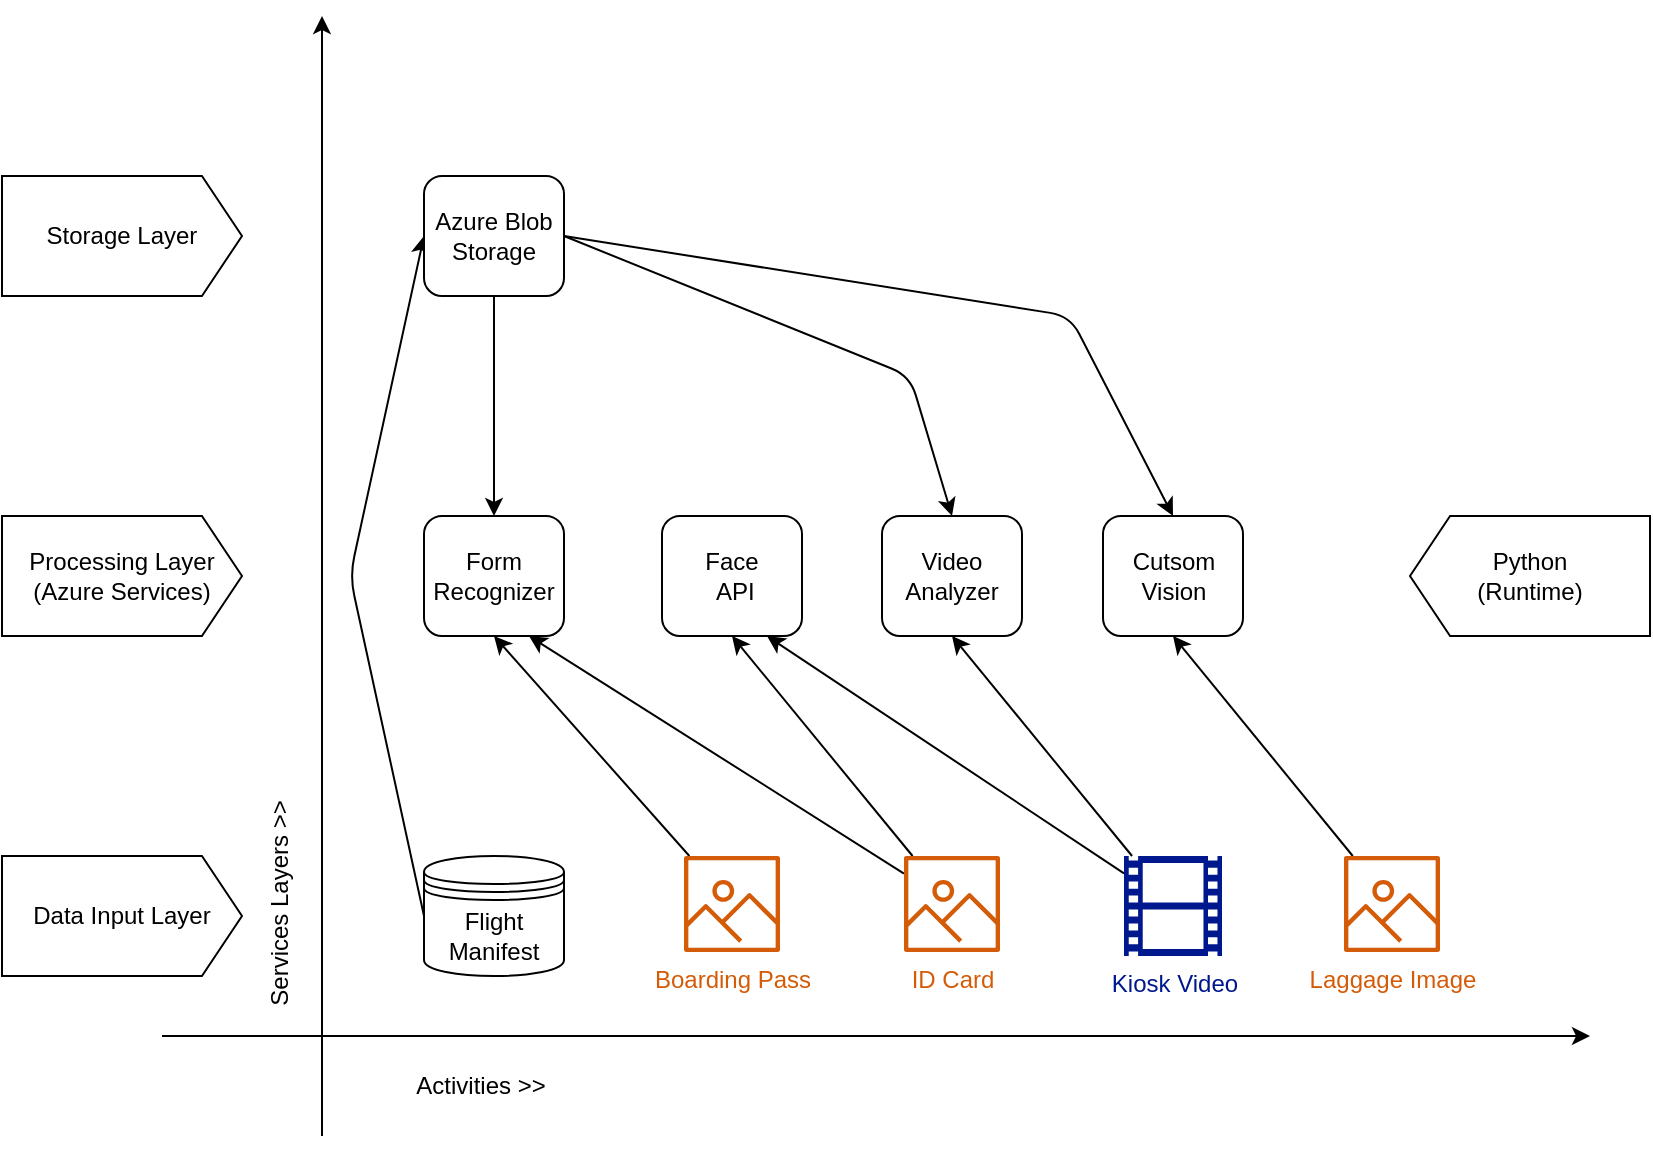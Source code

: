 <mxfile>
    <diagram id="opPc970GUqyMJmJhnnYP" name="Page-1">
        <mxGraphModel dx="460" dy="909" grid="1" gridSize="10" guides="1" tooltips="1" connect="1" arrows="1" fold="1" page="1" pageScale="1" pageWidth="850" pageHeight="1100" background="none" math="0" shadow="0">
            <root>
                <mxCell id="0"/>
                <mxCell id="1" parent="0"/>
                <mxCell id="55" style="edgeStyle=none;html=1;exitX=0;exitY=0.5;exitDx=0;exitDy=0;entryX=0;entryY=0.5;entryDx=0;entryDy=0;" edge="1" parent="1" source="2" target="54">
                    <mxGeometry relative="1" as="geometry">
                        <Array as="points">
                            <mxPoint x="180" y="320"/>
                        </Array>
                    </mxGeometry>
                </mxCell>
                <mxCell id="2" value="Flight Manifest" style="shape=datastore;whiteSpace=wrap;html=1;" parent="1" vertex="1">
                    <mxGeometry x="217" y="460" width="70" height="60" as="geometry"/>
                </mxCell>
                <mxCell id="59" style="edgeStyle=none;html=1;entryX=0.5;entryY=1;entryDx=0;entryDy=0;" edge="1" parent="1" source="9" target="50">
                    <mxGeometry relative="1" as="geometry"/>
                </mxCell>
                <mxCell id="9" value="&lt;font color=&quot;#d45b07&quot;&gt;Boarding Pass&lt;/font&gt;" style="sketch=0;outlineConnect=0;fontColor=#232F3E;gradientColor=none;fillColor=#D45B07;strokeColor=none;dashed=0;verticalLabelPosition=bottom;verticalAlign=top;align=center;html=1;fontSize=12;fontStyle=0;aspect=fixed;pointerEvents=1;shape=mxgraph.aws4.container_registry_image;" parent="1" vertex="1">
                    <mxGeometry x="347" y="460" width="48" height="48" as="geometry"/>
                </mxCell>
                <mxCell id="60" style="edgeStyle=none;html=1;entryX=0.75;entryY=1;entryDx=0;entryDy=0;" edge="1" parent="1" source="13" target="50">
                    <mxGeometry relative="1" as="geometry"/>
                </mxCell>
                <mxCell id="62" style="edgeStyle=none;html=1;entryX=0.5;entryY=1;entryDx=0;entryDy=0;" edge="1" parent="1" source="13" target="51">
                    <mxGeometry relative="1" as="geometry"/>
                </mxCell>
                <mxCell id="13" value="&lt;font color=&quot;#d45b07&quot;&gt;ID Card&lt;/font&gt;" style="sketch=0;outlineConnect=0;fontColor=#232F3E;gradientColor=none;fillColor=#D45B07;strokeColor=none;dashed=0;verticalLabelPosition=bottom;verticalAlign=top;align=center;html=1;fontSize=12;fontStyle=0;aspect=fixed;pointerEvents=1;shape=mxgraph.aws4.container_registry_image;" parent="1" vertex="1">
                    <mxGeometry x="457" y="460" width="48" height="48" as="geometry"/>
                </mxCell>
                <mxCell id="63" style="edgeStyle=none;html=1;entryX=0.75;entryY=1;entryDx=0;entryDy=0;" edge="1" parent="1" source="14" target="51">
                    <mxGeometry relative="1" as="geometry"/>
                </mxCell>
                <mxCell id="64" style="edgeStyle=none;html=1;entryX=0.5;entryY=1;entryDx=0;entryDy=0;" edge="1" parent="1" source="14">
                    <mxGeometry relative="1" as="geometry">
                        <mxPoint x="481" y="350.0" as="targetPoint"/>
                    </mxGeometry>
                </mxCell>
                <mxCell id="14" value="&lt;font color=&quot;#00188d&quot;&gt;Kiosk Video&lt;/font&gt;" style="sketch=0;aspect=fixed;pointerEvents=1;shadow=0;dashed=0;html=1;strokeColor=none;labelPosition=center;verticalLabelPosition=bottom;verticalAlign=top;align=center;fillColor=#00188D;shape=mxgraph.mscae.general.video;fontColor=#D45B07;" parent="1" vertex="1">
                    <mxGeometry x="567" y="460" width="49" height="50" as="geometry"/>
                </mxCell>
                <mxCell id="65" style="edgeStyle=none;html=1;entryX=0.5;entryY=1;entryDx=0;entryDy=0;" edge="1" parent="1" source="17" target="53">
                    <mxGeometry relative="1" as="geometry"/>
                </mxCell>
                <mxCell id="17" value="&lt;font color=&quot;#d45b07&quot;&gt;Laggage Image&lt;/font&gt;" style="sketch=0;outlineConnect=0;fontColor=#232F3E;gradientColor=none;fillColor=#D45B07;strokeColor=none;dashed=0;verticalLabelPosition=bottom;verticalAlign=top;align=center;html=1;fontSize=12;fontStyle=0;aspect=fixed;pointerEvents=1;shape=mxgraph.aws4.container_registry_image;" parent="1" vertex="1">
                    <mxGeometry x="677" y="460" width="48" height="48" as="geometry"/>
                </mxCell>
                <mxCell id="41" value="Data Input Layer" style="shape=offPageConnector;whiteSpace=wrap;html=1;rotation=0;direction=north;size=0.167;" vertex="1" parent="1">
                    <mxGeometry x="6" y="460" width="120" height="60" as="geometry"/>
                </mxCell>
                <mxCell id="43" value="" style="endArrow=classic;html=1;" edge="1" parent="1">
                    <mxGeometry width="50" height="50" relative="1" as="geometry">
                        <mxPoint x="166" y="600" as="sourcePoint"/>
                        <mxPoint x="166" y="40" as="targetPoint"/>
                    </mxGeometry>
                </mxCell>
                <mxCell id="44" value="" style="endArrow=classic;html=1;" edge="1" parent="1">
                    <mxGeometry width="50" height="50" relative="1" as="geometry">
                        <mxPoint x="86" y="550" as="sourcePoint"/>
                        <mxPoint x="800" y="550" as="targetPoint"/>
                    </mxGeometry>
                </mxCell>
                <mxCell id="45" value="Processing Layer&lt;br&gt;(Azure Services)" style="shape=offPageConnector;whiteSpace=wrap;html=1;rotation=0;direction=north;size=0.167;" vertex="1" parent="1">
                    <mxGeometry x="6" y="290" width="120" height="60" as="geometry"/>
                </mxCell>
                <mxCell id="46" value="Storage Layer" style="shape=offPageConnector;whiteSpace=wrap;html=1;rotation=0;direction=north;size=0.167;" vertex="1" parent="1">
                    <mxGeometry x="6" y="120" width="120" height="60" as="geometry"/>
                </mxCell>
                <mxCell id="47" value="Services Layers &amp;gt;&amp;gt;" style="text;html=1;align=center;verticalAlign=middle;resizable=0;points=[];autosize=1;strokeColor=none;fillColor=none;rotation=-90;" vertex="1" parent="1">
                    <mxGeometry x="80" y="469" width="130" height="30" as="geometry"/>
                </mxCell>
                <mxCell id="49" value="Activities &amp;gt;&amp;gt;" style="text;html=1;align=center;verticalAlign=middle;resizable=0;points=[];autosize=1;strokeColor=none;fillColor=none;rotation=0;" vertex="1" parent="1">
                    <mxGeometry x="200" y="560" width="90" height="30" as="geometry"/>
                </mxCell>
                <mxCell id="50" value="Form&lt;br&gt;Recognizer" style="rounded=1;whiteSpace=wrap;html=1;" vertex="1" parent="1">
                    <mxGeometry x="217" y="290" width="70" height="60" as="geometry"/>
                </mxCell>
                <mxCell id="51" value="Face&lt;br&gt;&amp;nbsp;API" style="rounded=1;whiteSpace=wrap;html=1;" vertex="1" parent="1">
                    <mxGeometry x="336" y="290" width="70" height="60" as="geometry"/>
                </mxCell>
                <mxCell id="53" value="Cutsom Vision" style="rounded=1;whiteSpace=wrap;html=1;" vertex="1" parent="1">
                    <mxGeometry x="556.5" y="290" width="70" height="60" as="geometry"/>
                </mxCell>
                <mxCell id="56" style="edgeStyle=none;html=1;exitX=0.5;exitY=1;exitDx=0;exitDy=0;entryX=0.5;entryY=0;entryDx=0;entryDy=0;" edge="1" parent="1" source="54" target="50">
                    <mxGeometry relative="1" as="geometry"/>
                </mxCell>
                <mxCell id="57" style="edgeStyle=none;html=1;exitX=1;exitY=0.5;exitDx=0;exitDy=0;entryX=0.5;entryY=0;entryDx=0;entryDy=0;" edge="1" parent="1" source="54">
                    <mxGeometry relative="1" as="geometry">
                        <mxPoint x="481" y="290" as="targetPoint"/>
                        <Array as="points">
                            <mxPoint x="460" y="220"/>
                        </Array>
                    </mxGeometry>
                </mxCell>
                <mxCell id="58" style="edgeStyle=none;html=1;exitX=1;exitY=0.5;exitDx=0;exitDy=0;entryX=0.5;entryY=0;entryDx=0;entryDy=0;" edge="1" parent="1" source="54" target="53">
                    <mxGeometry relative="1" as="geometry">
                        <Array as="points">
                            <mxPoint x="540" y="190"/>
                        </Array>
                    </mxGeometry>
                </mxCell>
                <mxCell id="54" value="Azure Blob Storage" style="rounded=1;whiteSpace=wrap;html=1;" vertex="1" parent="1">
                    <mxGeometry x="217" y="120" width="70" height="60" as="geometry"/>
                </mxCell>
                <mxCell id="66" value="Python&lt;br&gt;(Runtime)" style="shape=offPageConnector;whiteSpace=wrap;html=1;rotation=0;direction=south;size=0.167;" vertex="1" parent="1">
                    <mxGeometry x="710" y="290" width="120" height="60" as="geometry"/>
                </mxCell>
                <mxCell id="67" value="Video Analyzer" style="rounded=1;whiteSpace=wrap;html=1;" vertex="1" parent="1">
                    <mxGeometry x="446" y="290" width="70" height="60" as="geometry"/>
                </mxCell>
            </root>
        </mxGraphModel>
    </diagram>
</mxfile>